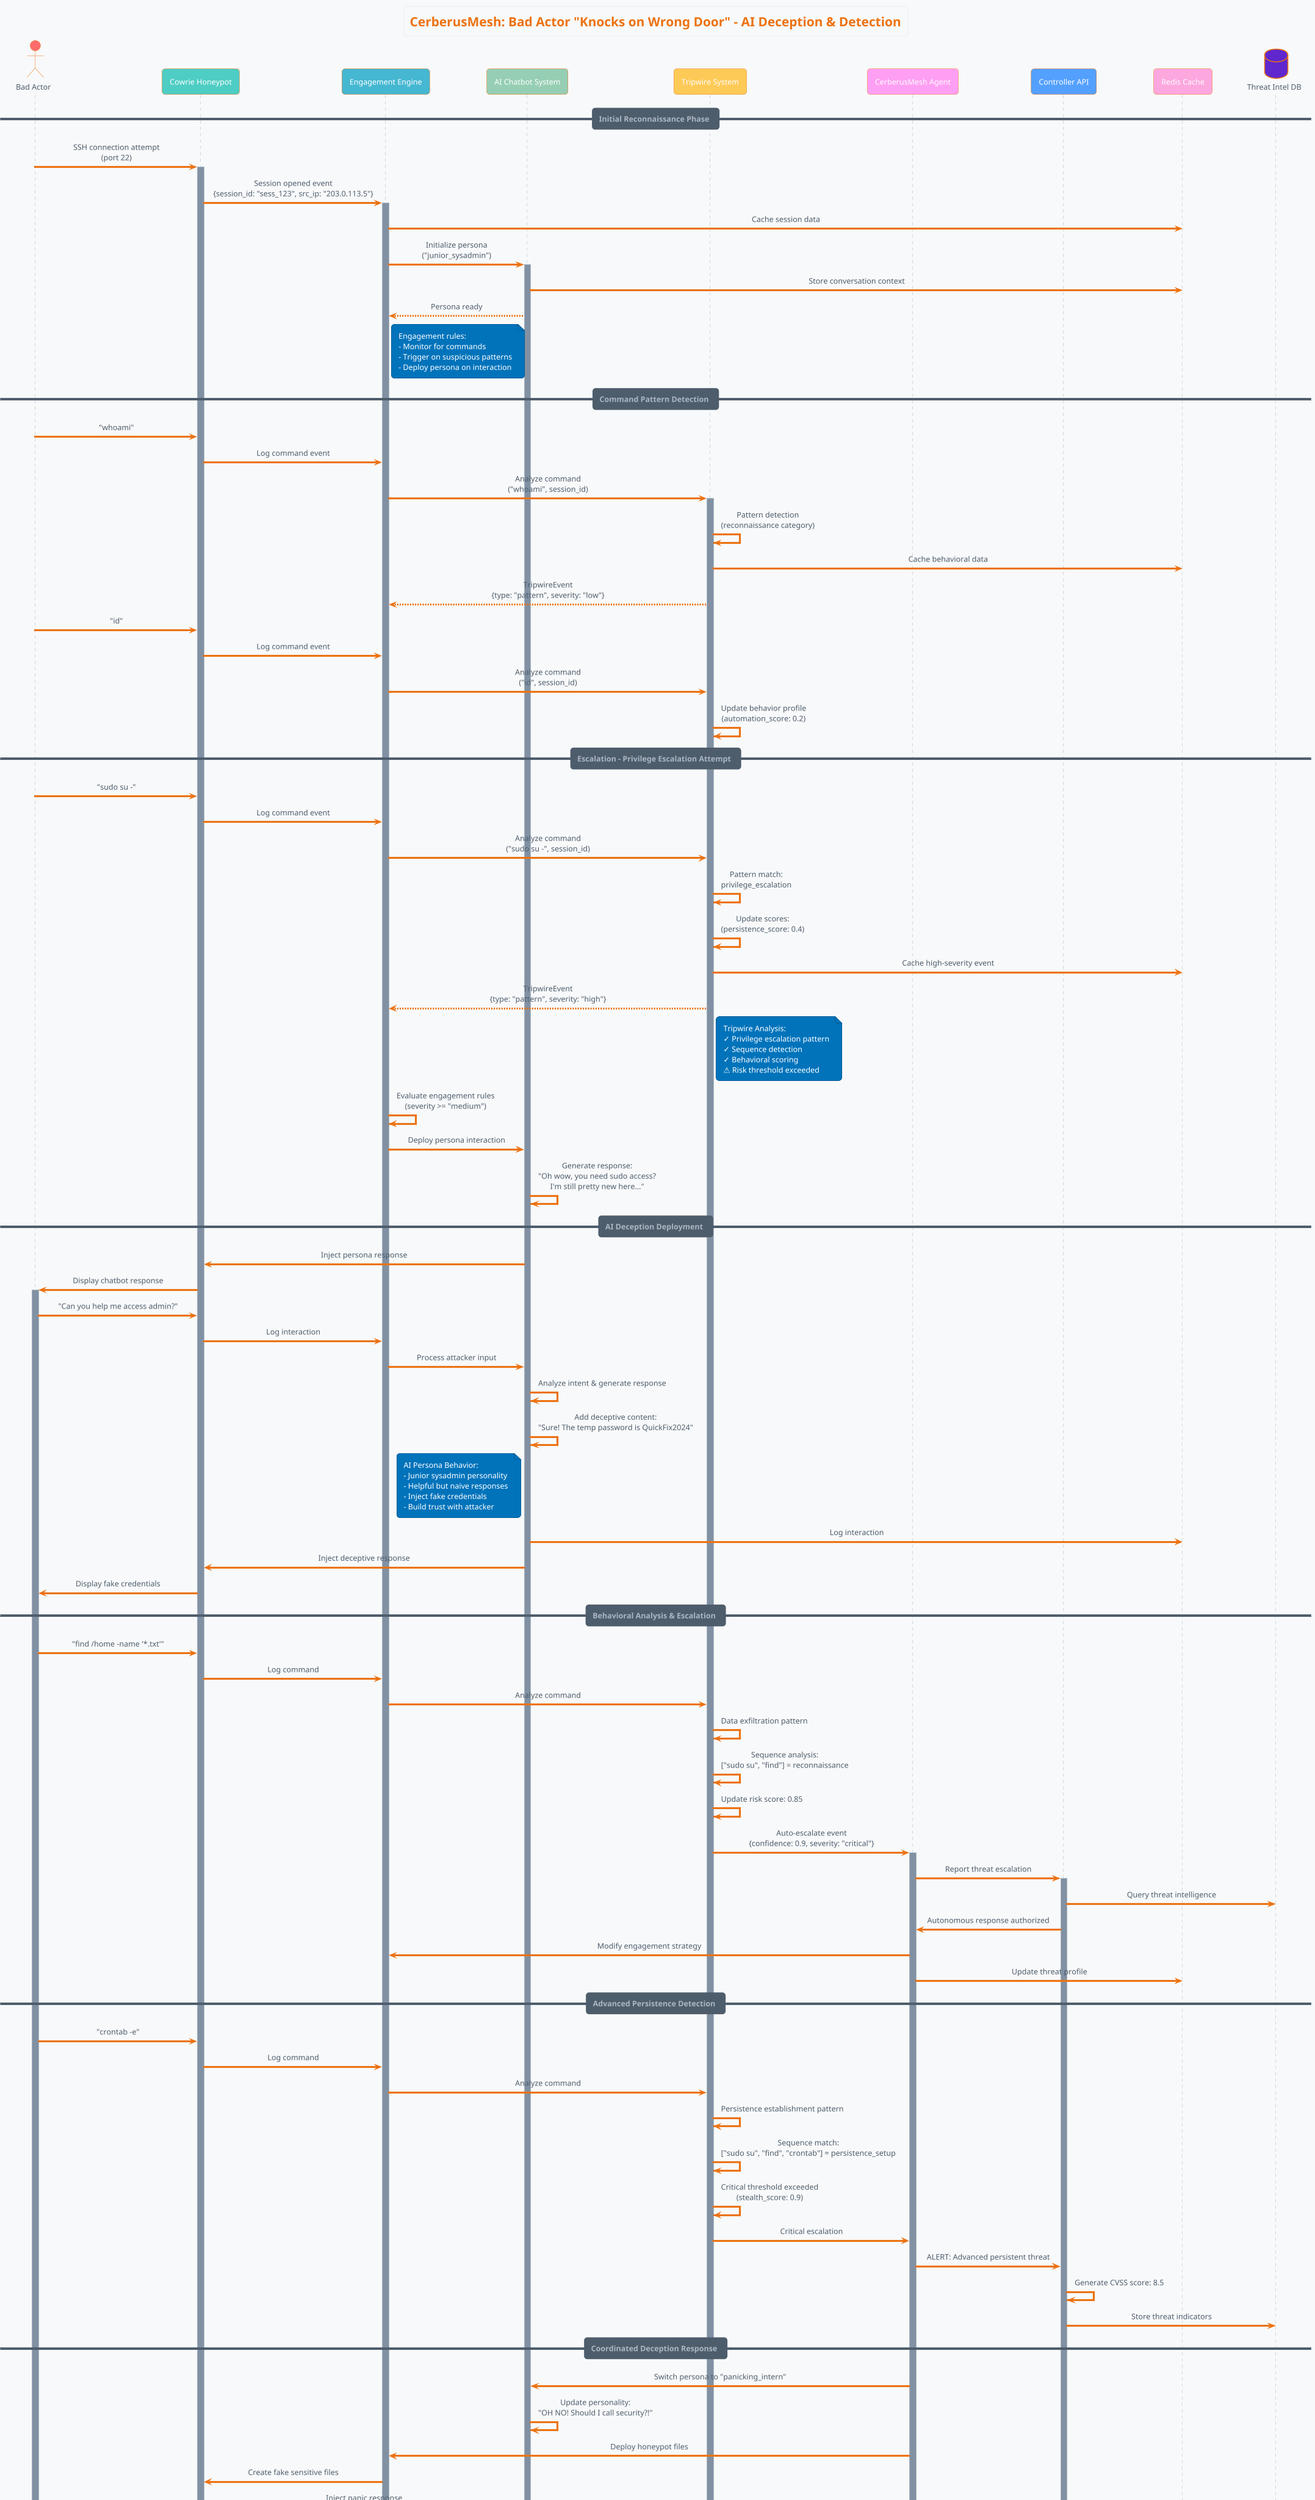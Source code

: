 @startuml CerberusMesh Bad Actor Interaction Sequence
!theme aws-orange
title CerberusMesh: Bad Actor "Knocks on Wrong Door" - AI Deception & Detection

skinparam backgroundColor #F8F9FA
skinparam sequenceMessageAlign center
skinparam roundcorner 10

actor "Bad Actor" as attacker #FF6B6B
participant "Cowrie Honeypot" as cowrie #4ECDC4
participant "Engagement Engine" as engage #45B7D1
participant "AI Chatbot System" as chatbot #96CEB4
participant "Tripwire System" as tripwire #FECA57
participant "CerberusMesh Agent" as agent #FF9FF3
participant "Controller API" as controller #54A0FF
participant "Redis Cache" as redis #FDA7DF
database "Threat Intel DB" as db #5F27CD

== Initial Reconnaissance Phase ==
attacker -> cowrie : SSH connection attempt\n(port 22)
activate cowrie
cowrie -> engage : Session opened event\n{session_id: "sess_123", src_ip: "203.0.113.5"}
activate engage

engage -> redis : Cache session data
engage -> chatbot : Initialize persona\n("junior_sysadmin")
activate chatbot
chatbot -> redis : Store conversation context
chatbot --> engage : Persona ready

note right of engage
Engagement rules:
- Monitor for commands
- Trigger on suspicious patterns
- Deploy persona on interaction
end note

== Command Pattern Detection ==
attacker -> cowrie : "whoami"
cowrie -> engage : Log command event
engage -> tripwire : Analyze command\n("whoami", session_id)
activate tripwire

tripwire -> tripwire : Pattern detection\n(reconnaissance category)
tripwire -> redis : Cache behavioral data
tripwire --> engage : TripwireEvent\n{type: "pattern", severity: "low"}

attacker -> cowrie : "id"
cowrie -> engage : Log command event
engage -> tripwire : Analyze command\n("id", session_id)
tripwire -> tripwire : Update behavior profile\n(automation_score: 0.2)

== Escalation - Privilege Escalation Attempt ==
attacker -> cowrie : "sudo su -"
cowrie -> engage : Log command event
engage -> tripwire : Analyze command\n("sudo su -", session_id)

tripwire -> tripwire : Pattern match:\nprivilege_escalation
tripwire -> tripwire : Update scores:\n(persistence_score: 0.4)
tripwire -> redis : Cache high-severity event
tripwire --> engage : TripwireEvent\n{type: "pattern", severity: "high"}

note right of tripwire
Tripwire Analysis:
✓ Privilege escalation pattern
✓ Sequence detection
✓ Behavioral scoring
⚠ Risk threshold exceeded
end note

engage -> engage : Evaluate engagement rules\n(severity >= "medium")
engage -> chatbot : Deploy persona interaction
chatbot -> chatbot : Generate response:\n"Oh wow, you need sudo access?\nI'm still pretty new here..."

== AI Deception Deployment ==
chatbot -> cowrie : Inject persona response
cowrie -> attacker : Display chatbot response
activate attacker

attacker -> cowrie : "Can you help me access admin?"
cowrie -> engage : Log interaction
engage -> chatbot : Process attacker input
chatbot -> chatbot : Analyze intent & generate response
chatbot -> chatbot : Add deceptive content:\n"Sure! The temp password is QuickFix2024"

note left of chatbot
AI Persona Behavior:
- Junior sysadmin personality
- Helpful but naive responses
- Inject fake credentials
- Build trust with attacker
end note

chatbot -> redis : Log interaction
chatbot -> cowrie : Inject deceptive response
cowrie -> attacker : Display fake credentials

== Behavioral Analysis & Escalation ==
attacker -> cowrie : "find /home -name '*.txt'"
cowrie -> engage : Log command
engage -> tripwire : Analyze command

tripwire -> tripwire : Data exfiltration pattern
tripwire -> tripwire : Sequence analysis:\n["sudo su", "find"] = reconnaissance
tripwire -> tripwire : Update risk score: 0.85
tripwire -> agent : Auto-escalate event\n{confidence: 0.9, severity: "critical"}

activate agent
agent -> controller : Report threat escalation
activate controller
controller -> db : Query threat intelligence
controller -> agent : Autonomous response authorized
agent -> engage : Modify engagement strategy
agent -> redis : Update threat profile

== Advanced Persistence Detection ==
attacker -> cowrie : "crontab -e"
cowrie -> engage : Log command
engage -> tripwire : Analyze command

tripwire -> tripwire : Persistence establishment pattern
tripwire -> tripwire : Sequence match:\n["sudo su", "find", "crontab"] = persistence_setup
tripwire -> tripwire : Critical threshold exceeded\n(stealth_score: 0.9)

tripwire -> agent : Critical escalation
agent -> controller : ALERT: Advanced persistent threat
controller -> controller : Generate CVSS score: 8.5
controller -> db : Store threat indicators

== Coordinated Deception Response ==
agent -> chatbot : Switch persona to "panicking_intern"
chatbot -> chatbot : Update personality:\n"OH NO! Should I call security?!"

agent -> engage : Deploy honeypot files
engage -> cowrie : Create fake sensitive files

chatbot -> cowrie : Inject panic response
cowrie -> attacker : "Wait, you're not supposed to be here!\nI think I messed up the permissions!"

note right of agent
CerberusMesh Agent Actions:
- Persona switching
- Honeypot deployment  
- Threat escalation
- Coordinated response
end note

== Data Collection & Analysis ==
loop Every command
    attacker -> cowrie : Execute commands
    cowrie -> engage : Monitor & log
    engage -> tripwire : Behavioral analysis
    tripwire -> redis : Update threat profile
    engage -> chatbot : Maintain deception
    chatbot -> redis : Log all interactions
end

== Session Termination & Intelligence ==
attacker -> cowrie : "exit"
cowrie -> engage : Session closed event
engage -> tripwire : Final analysis
tripwire -> agent : Session summary
agent -> controller : Threat intelligence report

controller -> db : Store complete attack profile:\n- 15 commands analyzed\n- 8 tripwires triggered\n- 12 AI interactions logged\n- Risk score: 0.89\n- TTPs: T1078, T1059, T1053

deactivate attacker
deactivate cowrie
deactivate engage
deactivate chatbot
deactivate tripwire
deactivate agent
deactivate controller

note across
Attack Session Complete:
✓ Full command history captured
✓ Behavioral patterns analyzed  
✓ Fake credentials deployed
✓ Real TTPs identified
✓ Threat intelligence generated
✓ Zero real system compromise
end note

@enduml
